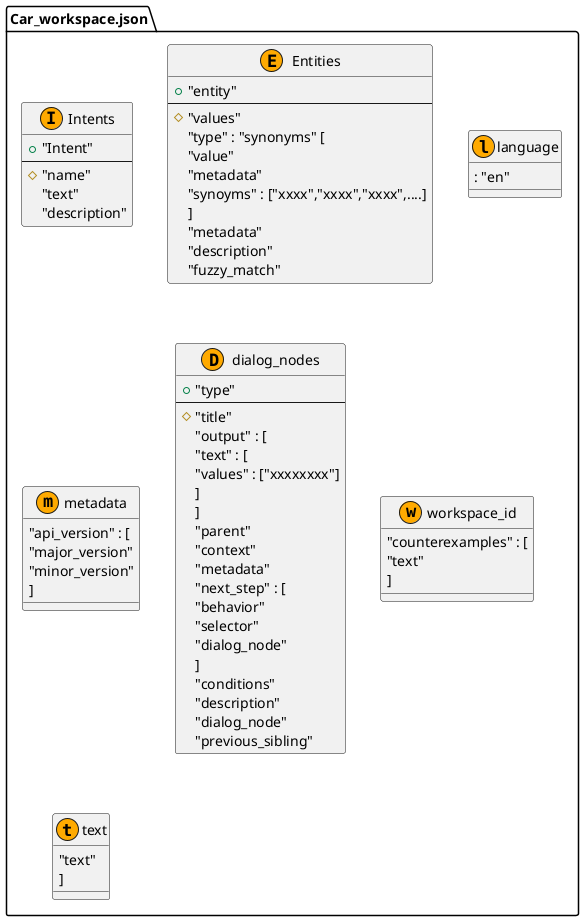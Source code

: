 @startuml

package "Car_workspace.json" as target_system {

    entity "Intents" as Intents <<I,FFAA00>> {
        + "Intent"
        --
        # "name"
        "text"
        "description"
    }

    entity "Entities" as Entities <<E,FFAA01>> {
        + "entity"
        --
        # "values"
        "type" : "synonyms" [
            "value"
            "metadata"
            "synoyms" : ["xxxx","xxxx","xxxx",....]
        ]
        "metadata"
        "description"
        "fuzzy_match"
    }

    entity "language" as language <<l,FFAA00>> {
        : "en"
    }

    entity "metadata" as metadata <<m,FFAA00>> {
        "api_version" : [
            "major_version"
            "minor_version"
        ]
    }

    entity "dialog_nodes" as dialog_nodes <<D,FFAA00>> {
            + "type"
            --
            # "title"
            "output" : [
                "text" : [
                    "values" : ["xxxxxxxx"]
                ]
            ]
            "parent"
            "context"
            "metadata"
            "next_step" : [
                "behavior"
                "selector"
                "dialog_node"
            ]
            "conditions"
            "description"
            "dialog_node"
            "previous_sibling"
        }

    entity "workspace_id" as workspace_id <<w,FFAA00>> {
        "counterexamples" : [
            "text"
        ]
    }

    entity "text" as text <<t,FFAA00>> {
            "text"
        ]
    }

}

@enduml